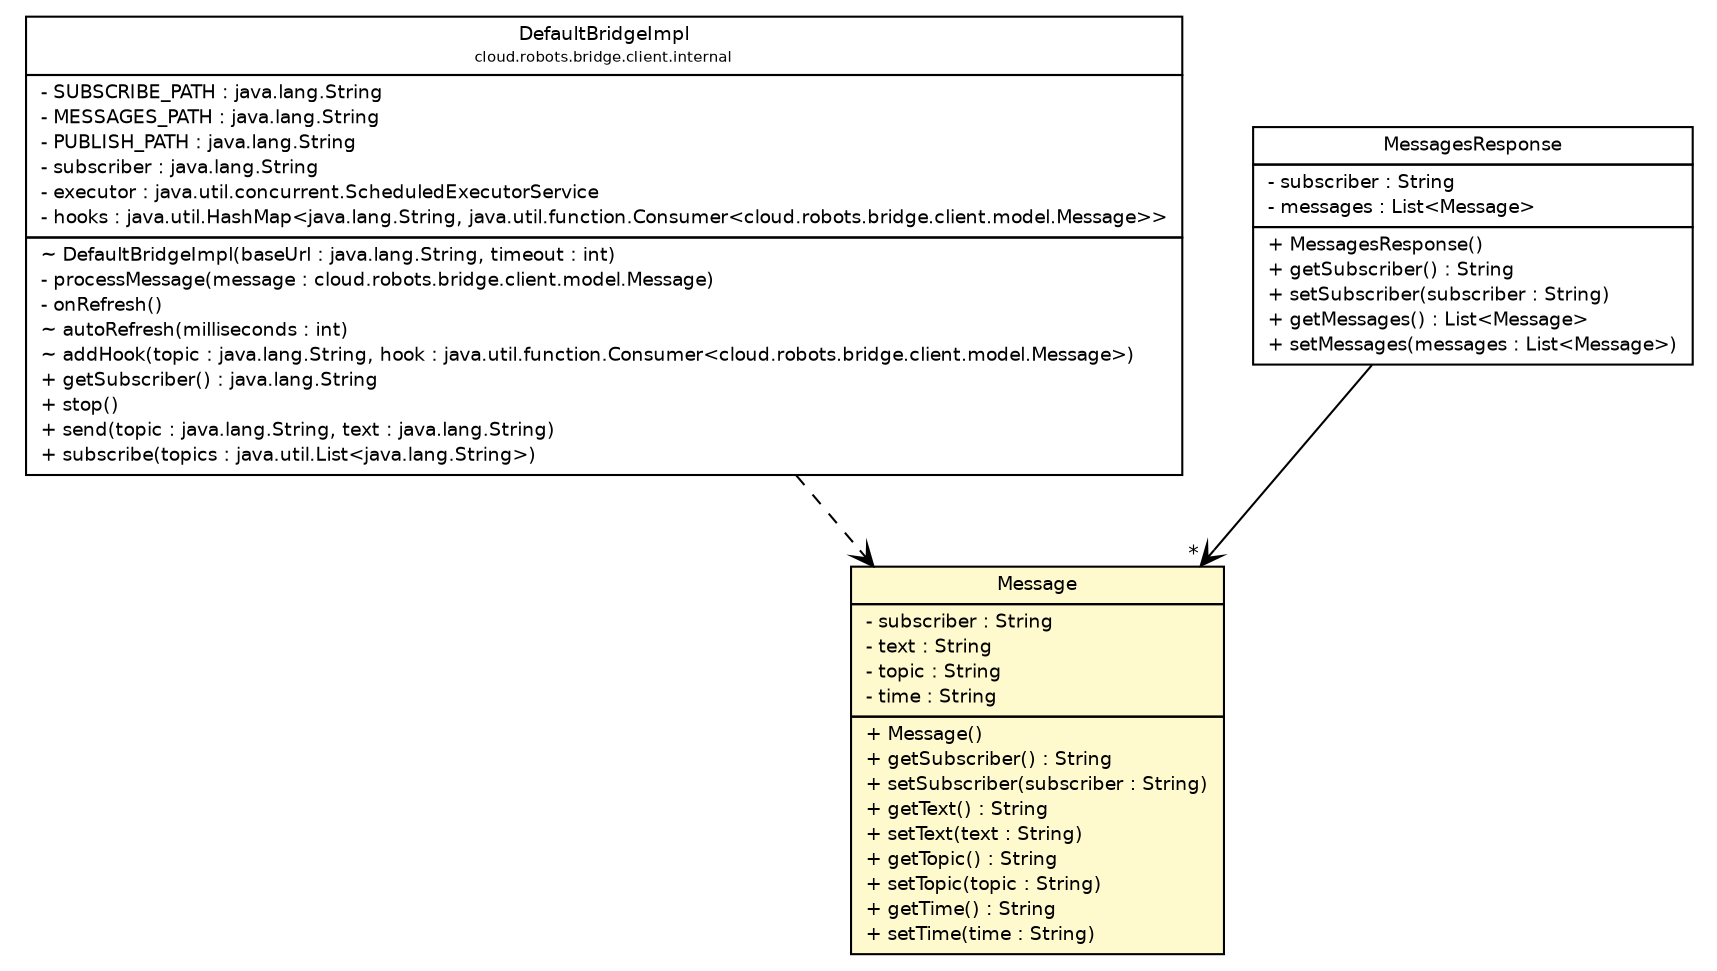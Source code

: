 #!/usr/local/bin/dot
#
# Class diagram 
# Generated by UMLGraph version R5_6-24-gf6e263 (http://www.umlgraph.org/)
#

digraph G {
	edge [fontname="Helvetica",fontsize=10,labelfontname="Helvetica",labelfontsize=10];
	node [fontname="Helvetica",fontsize=10,shape=plaintext];
	nodesep=0.25;
	ranksep=0.5;
	// cloud.robots.bridge.client.internal.DefaultBridgeImpl
	c226 [label=<<table title="cloud.robots.bridge.client.internal.DefaultBridgeImpl" border="0" cellborder="1" cellspacing="0" cellpadding="2" port="p" href="../internal/DefaultBridgeImpl.html">
		<tr><td><table border="0" cellspacing="0" cellpadding="1">
<tr><td align="center" balign="center"> DefaultBridgeImpl </td></tr>
<tr><td align="center" balign="center"><font point-size="7.0"> cloud.robots.bridge.client.internal </font></td></tr>
		</table></td></tr>
		<tr><td><table border="0" cellspacing="0" cellpadding="1">
<tr><td align="left" balign="left"> - SUBSCRIBE_PATH : java.lang.String </td></tr>
<tr><td align="left" balign="left"> - MESSAGES_PATH : java.lang.String </td></tr>
<tr><td align="left" balign="left"> - PUBLISH_PATH : java.lang.String </td></tr>
<tr><td align="left" balign="left"> - subscriber : java.lang.String </td></tr>
<tr><td align="left" balign="left"> - executor : java.util.concurrent.ScheduledExecutorService </td></tr>
<tr><td align="left" balign="left"> - hooks : java.util.HashMap&lt;java.lang.String, java.util.function.Consumer&lt;cloud.robots.bridge.client.model.Message&gt;&gt; </td></tr>
		</table></td></tr>
		<tr><td><table border="0" cellspacing="0" cellpadding="1">
<tr><td align="left" balign="left"> ~ DefaultBridgeImpl(baseUrl : java.lang.String, timeout : int) </td></tr>
<tr><td align="left" balign="left"> - processMessage(message : cloud.robots.bridge.client.model.Message) </td></tr>
<tr><td align="left" balign="left"> - onRefresh() </td></tr>
<tr><td align="left" balign="left"> ~ autoRefresh(milliseconds : int) </td></tr>
<tr><td align="left" balign="left"> ~ addHook(topic : java.lang.String, hook : java.util.function.Consumer&lt;cloud.robots.bridge.client.model.Message&gt;) </td></tr>
<tr><td align="left" balign="left"> + getSubscriber() : java.lang.String </td></tr>
<tr><td align="left" balign="left"> + stop() </td></tr>
<tr><td align="left" balign="left"> + send(topic : java.lang.String, text : java.lang.String) </td></tr>
<tr><td align="left" balign="left"> + subscribe(topics : java.util.List&lt;java.lang.String&gt;) </td></tr>
		</table></td></tr>
		</table>>, URL="../internal/DefaultBridgeImpl.html", fontname="Helvetica", fontcolor="black", fontsize=9.0];
	// cloud.robots.bridge.client.model.Message
	c227 [label=<<table title="cloud.robots.bridge.client.model.Message" border="0" cellborder="1" cellspacing="0" cellpadding="2" port="p" bgcolor="lemonChiffon" href="./Message.html">
		<tr><td><table border="0" cellspacing="0" cellpadding="1">
<tr><td align="center" balign="center"> Message </td></tr>
		</table></td></tr>
		<tr><td><table border="0" cellspacing="0" cellpadding="1">
<tr><td align="left" balign="left"> - subscriber : String </td></tr>
<tr><td align="left" balign="left"> - text : String </td></tr>
<tr><td align="left" balign="left"> - topic : String </td></tr>
<tr><td align="left" balign="left"> - time : String </td></tr>
		</table></td></tr>
		<tr><td><table border="0" cellspacing="0" cellpadding="1">
<tr><td align="left" balign="left"> + Message() </td></tr>
<tr><td align="left" balign="left"> + getSubscriber() : String </td></tr>
<tr><td align="left" balign="left"> + setSubscriber(subscriber : String) </td></tr>
<tr><td align="left" balign="left"> + getText() : String </td></tr>
<tr><td align="left" balign="left"> + setText(text : String) </td></tr>
<tr><td align="left" balign="left"> + getTopic() : String </td></tr>
<tr><td align="left" balign="left"> + setTopic(topic : String) </td></tr>
<tr><td align="left" balign="left"> + getTime() : String </td></tr>
<tr><td align="left" balign="left"> + setTime(time : String) </td></tr>
		</table></td></tr>
		</table>>, URL="./Message.html", fontname="Helvetica", fontcolor="black", fontsize=9.0];
	// cloud.robots.bridge.client.model.MessagesResponse
	c228 [label=<<table title="cloud.robots.bridge.client.model.MessagesResponse" border="0" cellborder="1" cellspacing="0" cellpadding="2" port="p" href="./MessagesResponse.html">
		<tr><td><table border="0" cellspacing="0" cellpadding="1">
<tr><td align="center" balign="center"> MessagesResponse </td></tr>
		</table></td></tr>
		<tr><td><table border="0" cellspacing="0" cellpadding="1">
<tr><td align="left" balign="left"> - subscriber : String </td></tr>
<tr><td align="left" balign="left"> - messages : List&lt;Message&gt; </td></tr>
		</table></td></tr>
		<tr><td><table border="0" cellspacing="0" cellpadding="1">
<tr><td align="left" balign="left"> + MessagesResponse() </td></tr>
<tr><td align="left" balign="left"> + getSubscriber() : String </td></tr>
<tr><td align="left" balign="left"> + setSubscriber(subscriber : String) </td></tr>
<tr><td align="left" balign="left"> + getMessages() : List&lt;Message&gt; </td></tr>
<tr><td align="left" balign="left"> + setMessages(messages : List&lt;Message&gt;) </td></tr>
		</table></td></tr>
		</table>>, URL="./MessagesResponse.html", fontname="Helvetica", fontcolor="black", fontsize=9.0];
	// cloud.robots.bridge.client.model.MessagesResponse NAVASSOC cloud.robots.bridge.client.model.Message
	c228:p -> c227:p [taillabel="", label="", headlabel="*", fontname="Helvetica", fontcolor="black", fontsize=10.0, color="black", arrowhead=open];
	// cloud.robots.bridge.client.internal.DefaultBridgeImpl DEPEND cloud.robots.bridge.client.model.Message
	c226:p -> c227:p [taillabel="", label="", headlabel="", fontname="Helvetica", fontcolor="black", fontsize=10.0, color="black", arrowhead=open, style=dashed];
}

